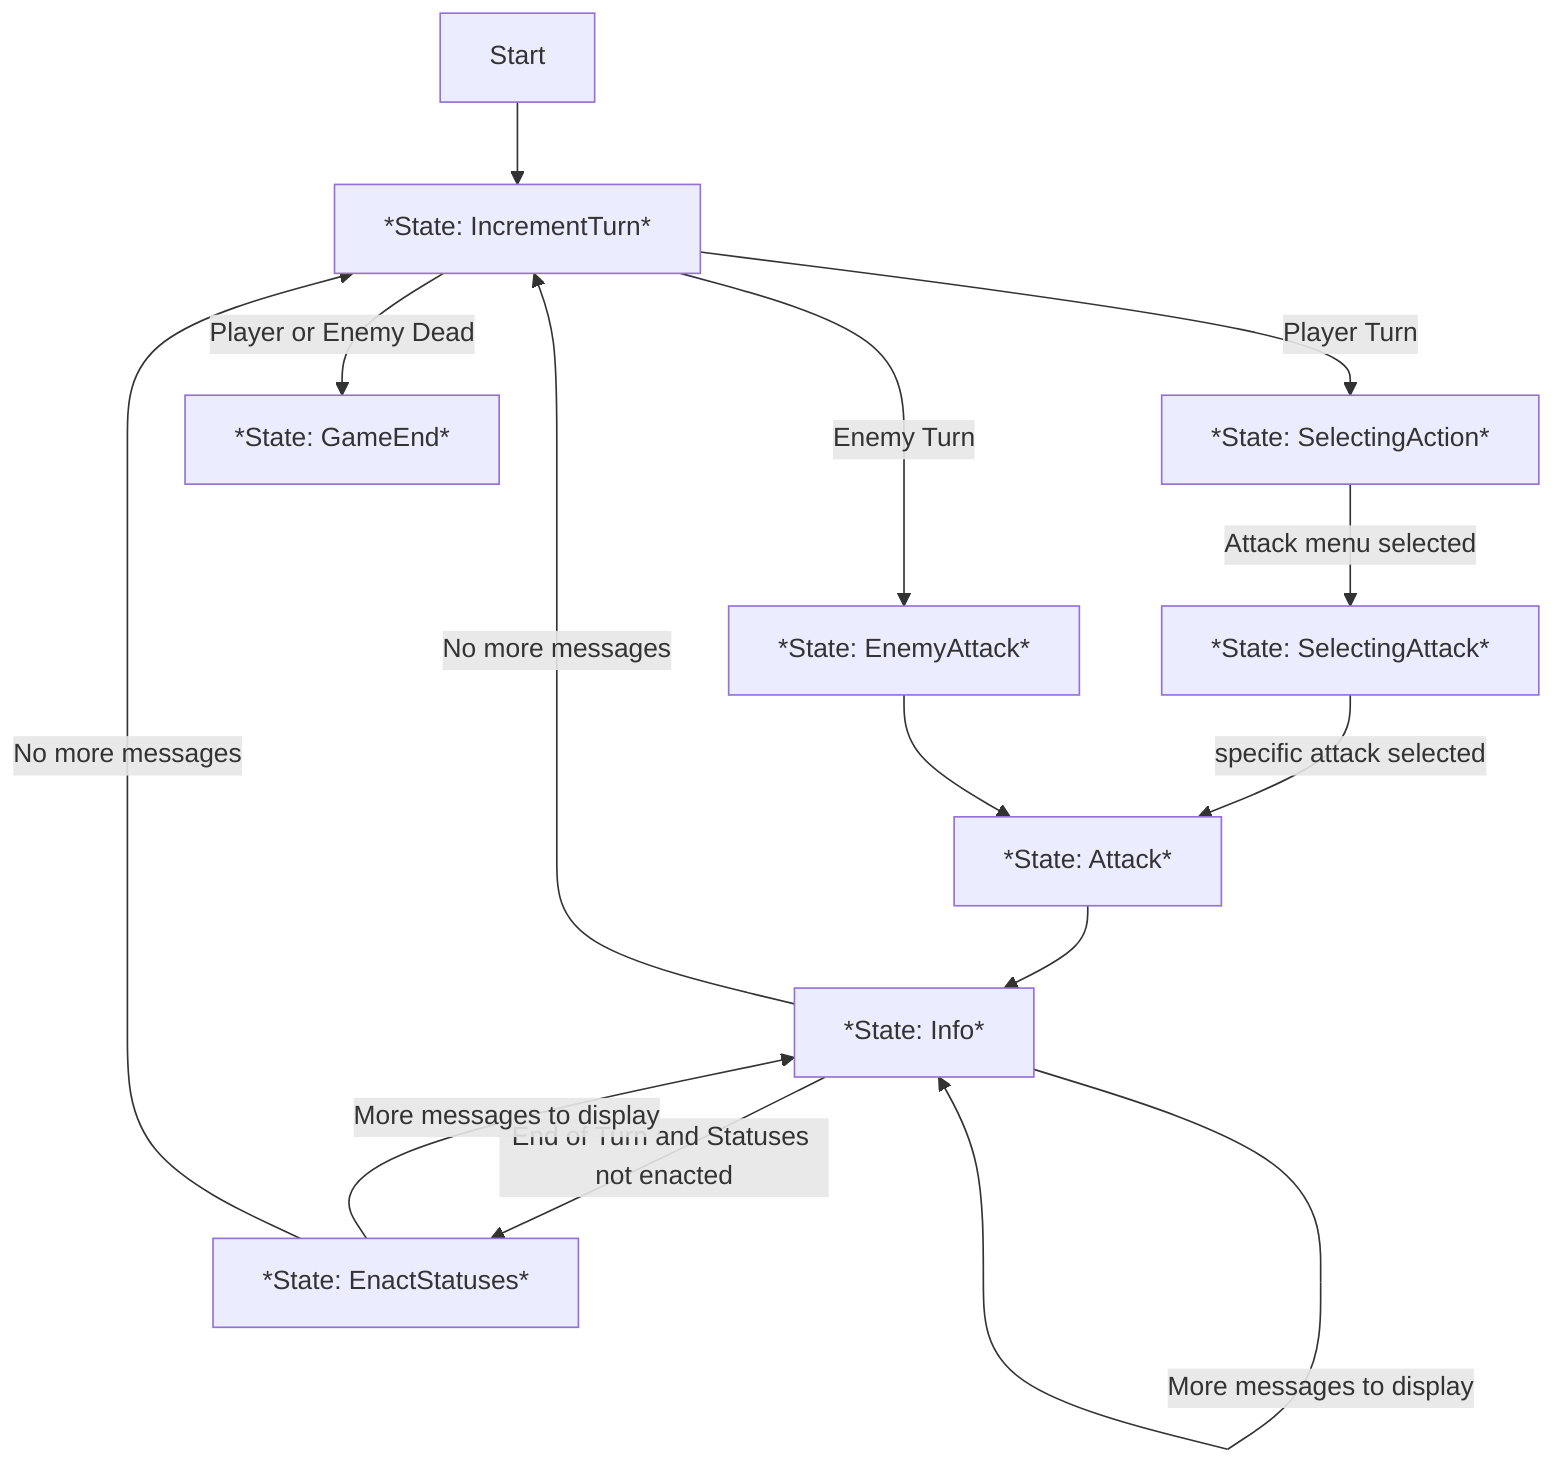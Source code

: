 flowchart TD
  Start
  IncrementTurn[*State: IncrementTurn*]
  SelectingAction[*State: SelectingAction*]
  SelectingAttack[*State: SelectingAttack*]
  Attack[*State: Attack*]
  Info[*State: Info*]
  EnemyAttack[*State: EnemyAttack*]
  GameEnd[*State: GameEnd*]
  EnactStatuses[*State: EnactStatuses*]
%%   style Meditate stroke:#33cc33,stroke-width:4,font-size:20px

  Start --> IncrementTurn

  IncrementTurn --> |Player Turn| SelectingAction
  SelectingAction --> |Attack menu selected| SelectingAttack
  SelectingAttack --> |specific attack selected| Attack

  IncrementTurn --> |Enemy Turn| EnemyAttack
  EnemyAttack --> Attack

  Attack --> Info

  IncrementTurn --> |Player or Enemy Dead| GameEnd

  Info --> |No more messages| IncrementTurn
  Info --> |More messages to display| Info
  Info --> |End of Turn and Statuses not enacted|EnactStatuses

  EnactStatuses --> |More messages to display|Info
  EnactStatuses --> |No more messages|IncrementTurn